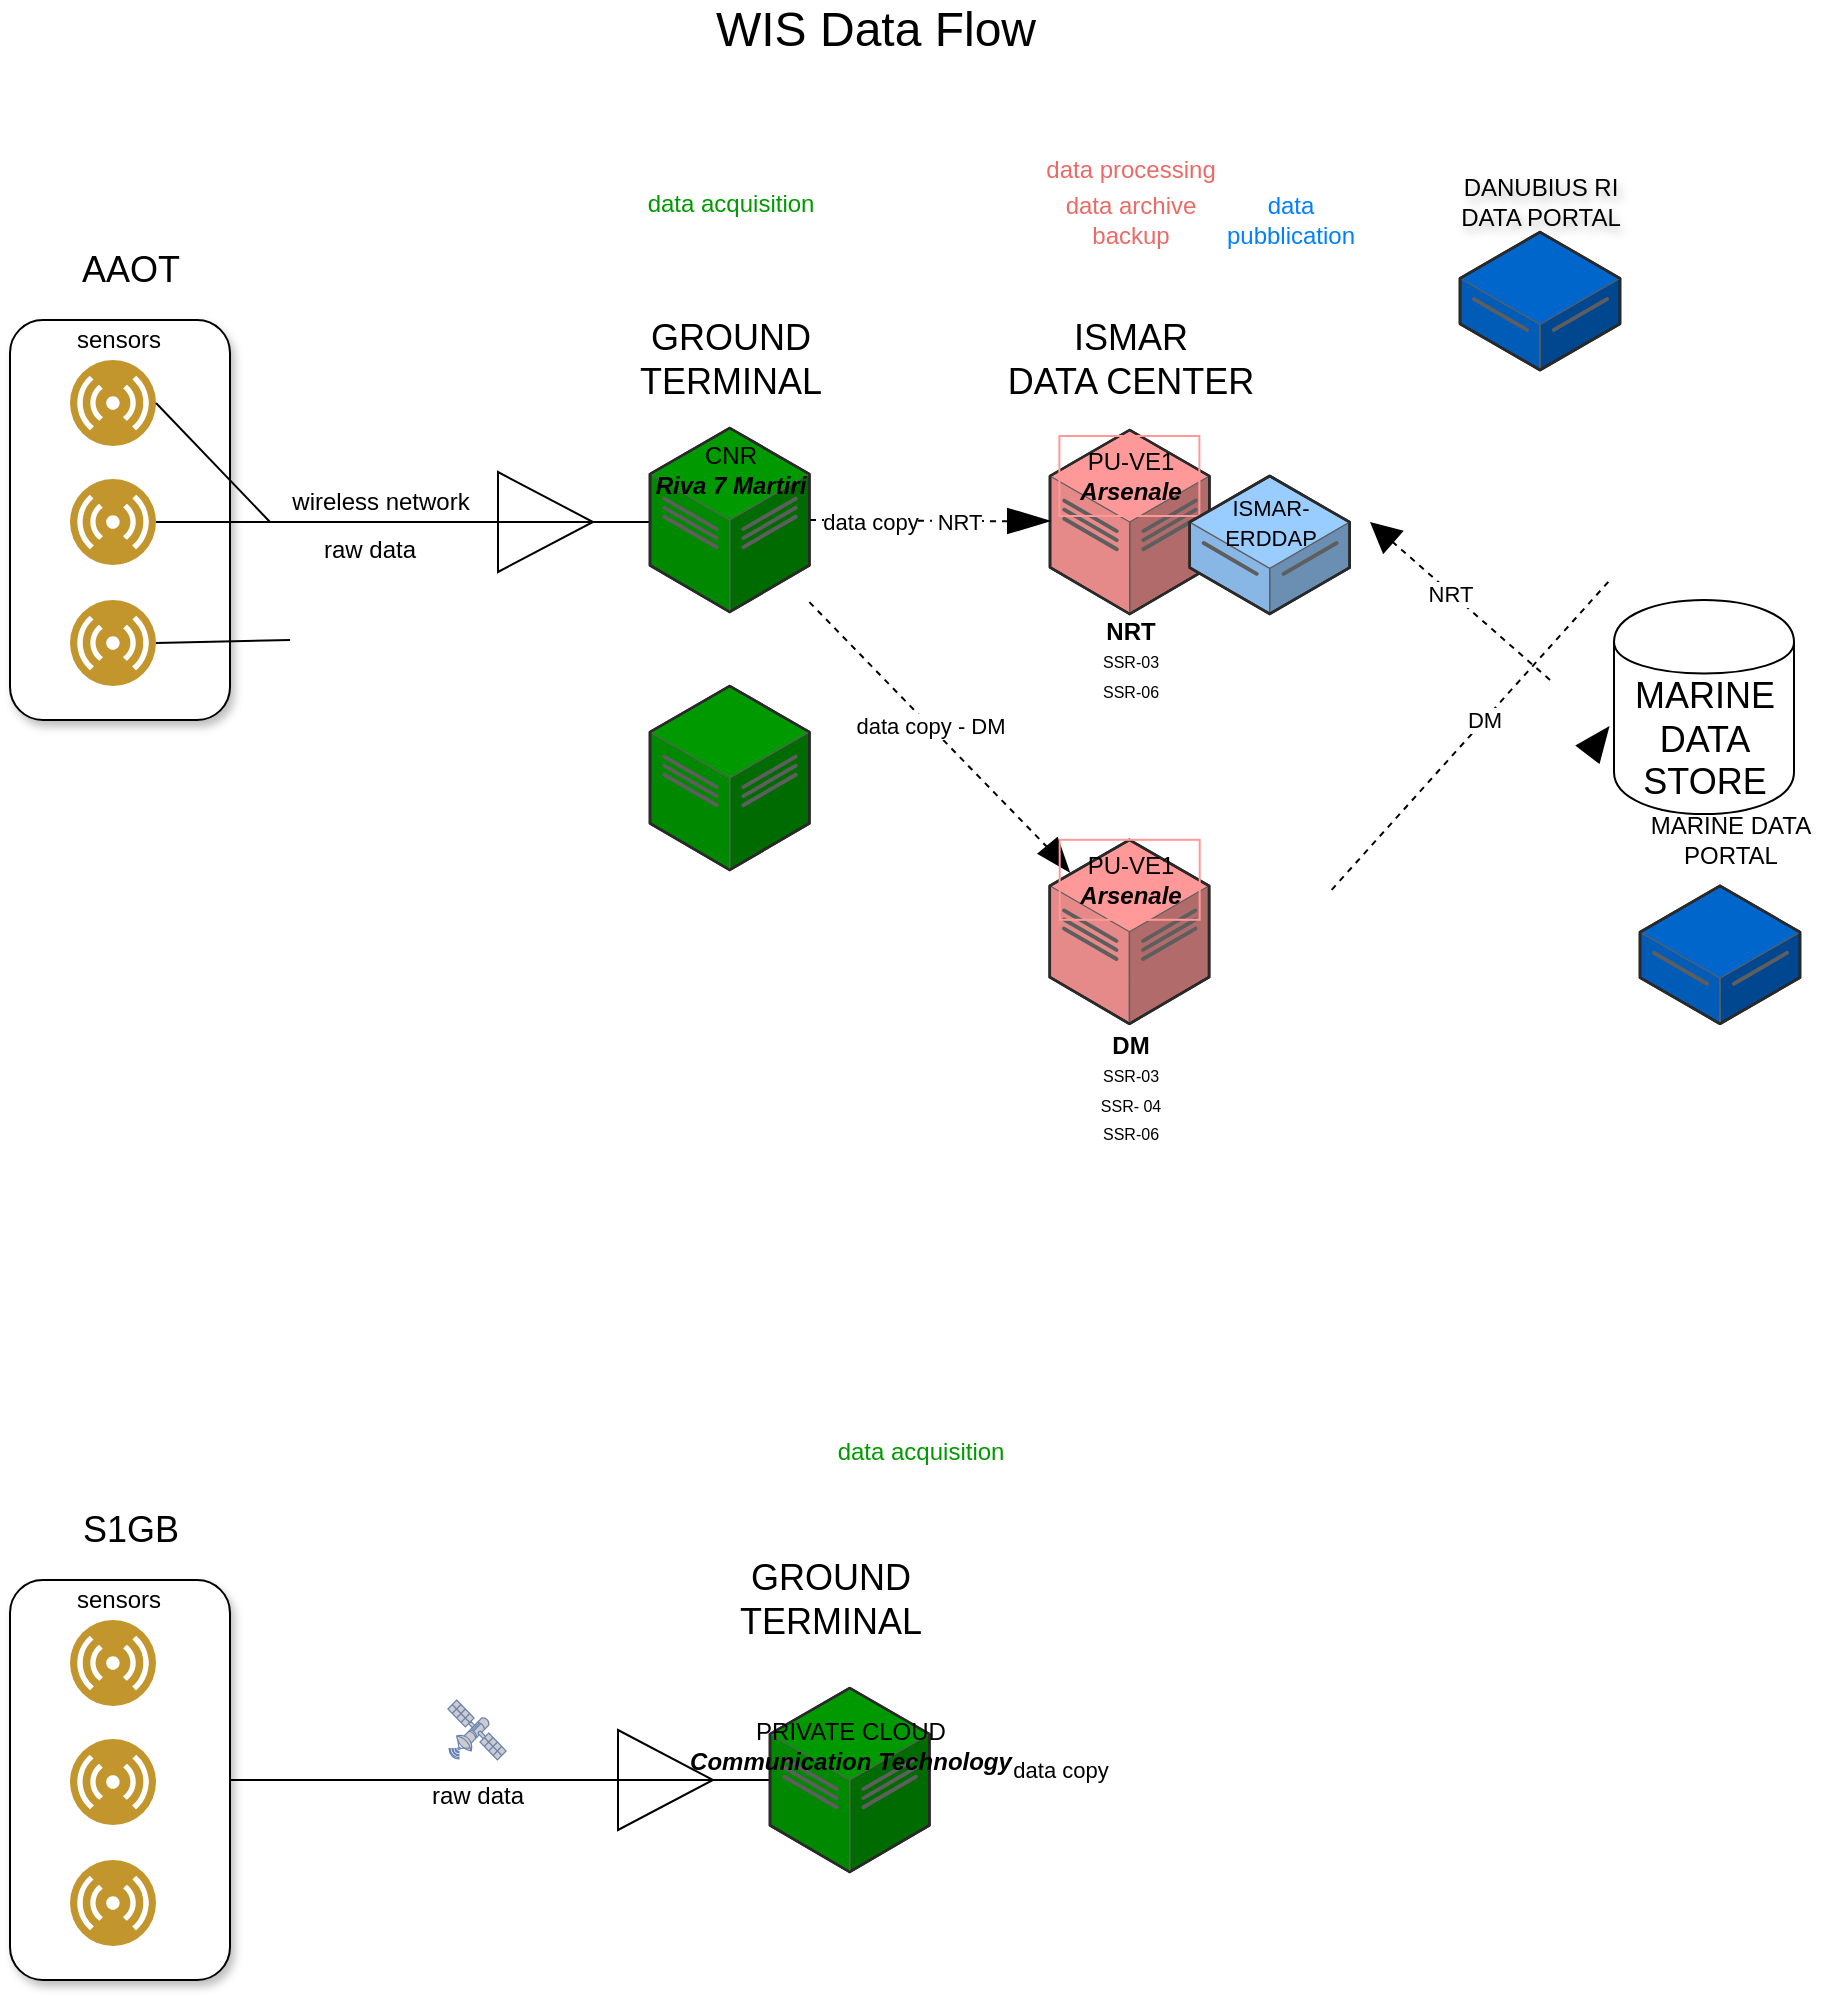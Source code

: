 <mxfile version="24.2.5" type="github" pages="2">
  <diagram name="Page-1" id="Qp61fSCBs-3hiERJ9KBp">
    <mxGraphModel dx="2186" dy="659" grid="1" gridSize="10" guides="1" tooltips="1" connect="1" arrows="1" fold="1" page="1" pageScale="1" pageWidth="850" pageHeight="1100" math="0" shadow="0">
      <root>
        <mxCell id="0" />
        <mxCell id="1" parent="0" />
        <mxCell id="4pqSHZiRRKbDVlVAF1v4-14" value="" style="rounded=1;whiteSpace=wrap;html=1;fillColor=default;shadow=1;" parent="1" vertex="1">
          <mxGeometry x="-160" y="170" width="110" height="200" as="geometry" />
        </mxCell>
        <mxCell id="4pqSHZiRRKbDVlVAF1v4-1" value="&lt;font style=&quot;font-size: 24px;&quot;&gt;WIS Data Flow&lt;/font&gt;" style="text;strokeColor=none;align=center;fillColor=none;html=1;verticalAlign=middle;whiteSpace=wrap;rounded=0;" parent="1" vertex="1">
          <mxGeometry x="177.84" y="10" width="190" height="30" as="geometry" />
        </mxCell>
        <mxCell id="4pqSHZiRRKbDVlVAF1v4-2" value="" style="image;aspect=fixed;perimeter=ellipsePerimeter;html=1;align=center;shadow=0;dashed=0;fontColor=#4277BB;labelBackgroundColor=default;fontSize=12;spacingTop=3;image=img/lib/ibm/users/sensor.svg;fillColor=#426EFF;strokeColor=#3333FF;" parent="1" vertex="1">
          <mxGeometry x="-130" y="190" width="43" height="43" as="geometry" />
        </mxCell>
        <mxCell id="4pqSHZiRRKbDVlVAF1v4-5" value="" style="pointerEvents=1;verticalLabelPosition=bottom;shadow=0;dashed=0;align=center;html=1;verticalAlign=top;shape=mxgraph.electrical.miscellaneous.cable_termination" parent="1" vertex="1">
          <mxGeometry x="-30" y="246" width="190" height="50" as="geometry" />
        </mxCell>
        <mxCell id="4pqSHZiRRKbDVlVAF1v4-6" value="sensors" style="text;html=1;align=center;verticalAlign=middle;resizable=0;points=[];autosize=1;strokeColor=none;fillColor=none;" parent="1" vertex="1">
          <mxGeometry x="-141.5" y="165" width="70" height="30" as="geometry" />
        </mxCell>
        <mxCell id="4pqSHZiRRKbDVlVAF1v4-7" value="wireless network" style="text;html=1;align=center;verticalAlign=middle;resizable=0;points=[];autosize=1;strokeColor=none;fillColor=none;" parent="1" vertex="1">
          <mxGeometry x="-30" y="246" width="110" height="30" as="geometry" />
        </mxCell>
        <mxCell id="4pqSHZiRRKbDVlVAF1v4-8" value="" style="verticalLabelPosition=bottom;html=1;verticalAlign=top;strokeWidth=1;align=center;outlineConnect=0;dashed=0;outlineConnect=0;shape=mxgraph.aws3d.dataCenter;strokeColor=#5E5E5E;aspect=fixed;fillColor=#009900;" parent="1" vertex="1">
          <mxGeometry x="160" y="224" width="79.69" height="92" as="geometry" />
        </mxCell>
        <mxCell id="4pqSHZiRRKbDVlVAF1v4-11" value="" style="image;aspect=fixed;perimeter=ellipsePerimeter;html=1;align=center;shadow=0;dashed=0;fontColor=#4277BB;labelBackgroundColor=default;fontSize=12;spacingTop=3;image=img/lib/ibm/users/sensor.svg;fillColor=#A680B8;" parent="1" vertex="1">
          <mxGeometry x="-130" y="249.5" width="43" height="43" as="geometry" />
        </mxCell>
        <mxCell id="4pqSHZiRRKbDVlVAF1v4-12" value="" style="image;aspect=fixed;perimeter=ellipsePerimeter;html=1;align=center;shadow=0;dashed=0;fontColor=#4277BB;labelBackgroundColor=default;fontSize=12;spacingTop=3;image=img/lib/ibm/users/sensor.svg;fillColor=#A680B8;" parent="1" vertex="1">
          <mxGeometry x="-130" y="310" width="43" height="43" as="geometry" />
        </mxCell>
        <mxCell id="4pqSHZiRRKbDVlVAF1v4-15" value="&lt;div&gt;&lt;font style=&quot;font-size: 18px;&quot;&gt;&lt;span style=&quot;background-color: initial;&quot;&gt;AAOT&lt;/span&gt;&lt;/font&gt;&lt;/div&gt;" style="text;html=1;align=center;verticalAlign=middle;resizable=0;points=[];autosize=1;strokeColor=none;fillColor=none;fontStyle=0" parent="1" vertex="1">
          <mxGeometry x="-135" y="125" width="70" height="40" as="geometry" />
        </mxCell>
        <mxCell id="4pqSHZiRRKbDVlVAF1v4-16" value="&lt;font style=&quot;font-size: 18px;&quot;&gt;&lt;font style=&quot;&quot;&gt;GROUND&lt;/font&gt;&lt;/font&gt;&lt;div&gt;&lt;font style=&quot;font-size: 18px;&quot;&gt;&lt;span style=&quot;background-color: initial;&quot;&gt;TERMINAL&lt;/span&gt;&lt;/font&gt;&lt;/div&gt;" style="text;html=1;align=center;verticalAlign=middle;resizable=0;points=[];autosize=1;strokeColor=none;fillColor=none;" parent="1" vertex="1">
          <mxGeometry x="144.84" y="160" width="110" height="60" as="geometry" />
        </mxCell>
        <mxCell id="4pqSHZiRRKbDVlVAF1v4-17" value="" style="endArrow=none;html=1;rounded=0;exitX=1;exitY=0.5;exitDx=0;exitDy=0;entryX=0;entryY=0.5;entryDx=0;entryDy=0;entryPerimeter=0;" parent="1" source="4pqSHZiRRKbDVlVAF1v4-11" target="4pqSHZiRRKbDVlVAF1v4-5" edge="1">
          <mxGeometry width="50" height="50" relative="1" as="geometry">
            <mxPoint x="190" y="380" as="sourcePoint" />
            <mxPoint x="240" y="330" as="targetPoint" />
          </mxGeometry>
        </mxCell>
        <mxCell id="4pqSHZiRRKbDVlVAF1v4-18" value="" style="endArrow=none;html=1;rounded=0;exitX=1;exitY=0.5;exitDx=0;exitDy=0;entryX=0;entryY=0.5;entryDx=0;entryDy=0;entryPerimeter=0;" parent="1" source="4pqSHZiRRKbDVlVAF1v4-2" target="4pqSHZiRRKbDVlVAF1v4-5" edge="1">
          <mxGeometry width="50" height="50" relative="1" as="geometry">
            <mxPoint x="190" y="380" as="sourcePoint" />
            <mxPoint x="240" y="330" as="targetPoint" />
          </mxGeometry>
        </mxCell>
        <mxCell id="4pqSHZiRRKbDVlVAF1v4-19" value="" style="endArrow=none;html=1;rounded=0;exitX=1;exitY=0.5;exitDx=0;exitDy=0;" parent="1" source="4pqSHZiRRKbDVlVAF1v4-12" edge="1">
          <mxGeometry width="50" height="50" relative="1" as="geometry">
            <mxPoint x="190" y="380" as="sourcePoint" />
            <mxPoint x="-20" y="330" as="targetPoint" />
          </mxGeometry>
        </mxCell>
        <mxCell id="4pqSHZiRRKbDVlVAF1v4-20" value="" style="endArrow=none;dashed=1;html=1;rounded=0;" parent="1" target="4pqSHZiRRKbDVlVAF1v4-23" edge="1">
          <mxGeometry width="50" height="50" relative="1" as="geometry">
            <mxPoint x="240" y="270" as="sourcePoint" />
            <mxPoint x="330" y="270" as="targetPoint" />
          </mxGeometry>
        </mxCell>
        <mxCell id="4pqSHZiRRKbDVlVAF1v4-59" value="data copy" style="edgeLabel;html=1;align=center;verticalAlign=middle;resizable=0;points=[];" parent="4pqSHZiRRKbDVlVAF1v4-20" connectable="0" vertex="1">
          <mxGeometry x="0.003" relative="1" as="geometry">
            <mxPoint x="-30" as="offset" />
          </mxGeometry>
        </mxCell>
        <mxCell id="aEOgfYXyTeWv-xhQnnrg-1" value="&amp;nbsp;NRT" style="edgeLabel;html=1;align=center;verticalAlign=middle;resizable=0;points=[];" parent="4pqSHZiRRKbDVlVAF1v4-20" connectable="0" vertex="1">
          <mxGeometry x="0.503" y="1" relative="1" as="geometry">
            <mxPoint x="-17" y="1" as="offset" />
          </mxGeometry>
        </mxCell>
        <mxCell id="q1Bn3hBCqwoTgKpazUaa-5" value="data copy" style="edgeLabel;html=1;align=center;verticalAlign=middle;resizable=0;points=[];" connectable="0" vertex="1" parent="4pqSHZiRRKbDVlVAF1v4-20">
          <mxGeometry x="0.003" relative="1" as="geometry">
            <mxPoint x="65" y="624" as="offset" />
          </mxGeometry>
        </mxCell>
        <mxCell id="4pqSHZiRRKbDVlVAF1v4-21" value="CNR&lt;div&gt;&lt;b&gt;&lt;i&gt;Riva 7 Martiri&lt;br&gt;&lt;/i&gt;&lt;/b&gt;&lt;/div&gt;" style="text;html=1;align=center;verticalAlign=middle;resizable=0;points=[];autosize=1;strokeColor=none;fillColor=none;" parent="1" vertex="1">
          <mxGeometry x="149.84" y="225" width="100" height="40" as="geometry" />
        </mxCell>
        <mxCell id="4pqSHZiRRKbDVlVAF1v4-23" value="" style="verticalLabelPosition=bottom;html=1;verticalAlign=top;strokeWidth=1;align=center;outlineConnect=0;dashed=0;outlineConnect=0;shape=mxgraph.aws3d.dataCenter;strokeColor=#5E5E5E;aspect=fixed;fillColor=#FF9999;" parent="1" vertex="1">
          <mxGeometry x="360" y="225" width="79.69" height="92" as="geometry" />
        </mxCell>
        <mxCell id="4pqSHZiRRKbDVlVAF1v4-25" value="&lt;font style=&quot;font-size: 18px;&quot;&gt;&lt;font style=&quot;&quot;&gt;ISMAR&lt;/font&gt;&lt;/font&gt;&lt;div&gt;&lt;font style=&quot;font-size: 18px;&quot;&gt;&lt;span style=&quot;background-color: initial;&quot;&gt;DATA CENTER&lt;/span&gt;&lt;/font&gt;&lt;/div&gt;" style="text;html=1;align=center;verticalAlign=middle;resizable=0;points=[];autosize=1;strokeColor=none;fillColor=none;" parent="1" vertex="1">
          <mxGeometry x="324.84" y="160" width="150" height="60" as="geometry" />
        </mxCell>
        <mxCell id="4pqSHZiRRKbDVlVAF1v4-26" value="PU-VE1&lt;br&gt;&lt;i&gt;&lt;b&gt;Arsenale&lt;/b&gt;&lt;/i&gt;" style="text;html=1;align=center;verticalAlign=middle;resizable=0;points=[];autosize=1;strokeColor=#FF9999;fillColor=none;" parent="1" vertex="1">
          <mxGeometry x="364.69" y="228" width="70" height="40" as="geometry" />
        </mxCell>
        <mxCell id="4pqSHZiRRKbDVlVAF1v4-28" value="&lt;font color=&quot;#009900&quot;&gt;data acquisition&lt;/font&gt;" style="text;html=1;align=center;verticalAlign=middle;resizable=0;points=[];autosize=1;strokeColor=none;fillColor=none;" parent="1" vertex="1">
          <mxGeometry x="144.84" y="97" width="110" height="30" as="geometry" />
        </mxCell>
        <mxCell id="4pqSHZiRRKbDVlVAF1v4-29" value="&lt;font color=&quot;#ea6b66&quot;&gt;data archive&lt;/font&gt;&lt;div&gt;&lt;span style=&quot;background-color: initial;&quot;&gt;&lt;font color=&quot;#ea6b66&quot;&gt;backup&lt;/font&gt;&lt;/span&gt;&lt;/div&gt;" style="text;html=1;align=center;verticalAlign=middle;resizable=0;points=[];autosize=1;strokeColor=none;fillColor=none;" parent="1" vertex="1">
          <mxGeometry x="354.84" y="100" width="90" height="40" as="geometry" />
        </mxCell>
        <mxCell id="4pqSHZiRRKbDVlVAF1v4-31" value="" style="verticalLabelPosition=bottom;html=1;verticalAlign=top;strokeWidth=1;align=center;outlineConnect=0;dashed=0;outlineConnect=0;shape=mxgraph.aws3d.dataServer;strokeColor=#5E5E5E;aspect=fixed;fillColor=#99CCFF;" parent="1" vertex="1">
          <mxGeometry x="429.84" y="248" width="80" height="68.95" as="geometry" />
        </mxCell>
        <mxCell id="4pqSHZiRRKbDVlVAF1v4-33" value="&lt;font style=&quot;font-size: 11px;&quot;&gt;ISMAR-&lt;/font&gt;&lt;div&gt;&lt;font style=&quot;font-size: 11px;&quot;&gt;ERDDAP&lt;/font&gt;&lt;/div&gt;" style="text;html=1;align=center;verticalAlign=middle;resizable=0;points=[];autosize=1;strokeColor=none;fillColor=none;" parent="1" vertex="1">
          <mxGeometry x="434.84" y="251" width="70" height="40" as="geometry" />
        </mxCell>
        <mxCell id="4pqSHZiRRKbDVlVAF1v4-34" value="" style="endArrow=block;dashed=1;html=1;rounded=0;endFill=1;endSize=13;" parent="1" edge="1">
          <mxGeometry width="50" height="50" relative="1" as="geometry">
            <mxPoint x="610" y="350" as="sourcePoint" />
            <mxPoint x="520" y="271" as="targetPoint" />
            <Array as="points" />
          </mxGeometry>
        </mxCell>
        <mxCell id="4pqSHZiRRKbDVlVAF1v4-48" value="&lt;font style=&quot;font-size: 11px;&quot;&gt;NRT&lt;/font&gt;" style="edgeLabel;html=1;align=center;verticalAlign=middle;resizable=0;points=[];" parent="4pqSHZiRRKbDVlVAF1v4-34" connectable="0" vertex="1">
          <mxGeometry x="0.144" y="-2" relative="1" as="geometry">
            <mxPoint y="3" as="offset" />
          </mxGeometry>
        </mxCell>
        <mxCell id="4pqSHZiRRKbDVlVAF1v4-37" value="" style="verticalLabelPosition=bottom;html=1;verticalAlign=top;strokeWidth=1;align=center;outlineConnect=0;dashed=0;outlineConnect=0;shape=mxgraph.aws3d.dataCenter;strokeColor=#5E5E5E;aspect=fixed;fillColor=#FF9999;" parent="1" vertex="1">
          <mxGeometry x="359.87" y="429.9" width="79.69" height="92" as="geometry" />
        </mxCell>
        <mxCell id="4pqSHZiRRKbDVlVAF1v4-38" value="" style="endArrow=none;dashed=1;html=1;rounded=0;" parent="1" source="4pqSHZiRRKbDVlVAF1v4-8" target="4pqSHZiRRKbDVlVAF1v4-37" edge="1">
          <mxGeometry width="50" height="50" relative="1" as="geometry">
            <mxPoint x="240" y="270" as="sourcePoint" />
            <mxPoint x="370" y="280" as="targetPoint" />
          </mxGeometry>
        </mxCell>
        <mxCell id="4pqSHZiRRKbDVlVAF1v4-60" value="data copy - DM" style="edgeLabel;html=1;align=center;verticalAlign=middle;resizable=0;points=[];" parent="4pqSHZiRRKbDVlVAF1v4-38" connectable="0" vertex="1">
          <mxGeometry x="-0.006" relative="1" as="geometry">
            <mxPoint as="offset" />
          </mxGeometry>
        </mxCell>
        <mxCell id="4pqSHZiRRKbDVlVAF1v4-47" value="MARINE DATA &lt;br&gt;PORTAL" style="text;html=1;align=center;verticalAlign=middle;resizable=0;points=[];autosize=1;strokeColor=none;fillColor=none;" parent="1" vertex="1">
          <mxGeometry x="650" y="410" width="100" height="40" as="geometry" />
        </mxCell>
        <mxCell id="4pqSHZiRRKbDVlVAF1v4-52" value="" style="endArrow=none;dashed=1;html=1;rounded=0;" parent="1" edge="1">
          <mxGeometry width="50" height="50" relative="1" as="geometry">
            <mxPoint x="500.842" y="454.9" as="sourcePoint" />
            <mxPoint x="640" y="300" as="targetPoint" />
          </mxGeometry>
        </mxCell>
        <mxCell id="4pqSHZiRRKbDVlVAF1v4-57" value="&lt;font color=&quot;#007fff&quot;&gt;data&lt;/font&gt;&lt;div&gt;&lt;font color=&quot;#007fff&quot;&gt;pubblication&lt;/font&gt;&lt;/div&gt;" style="text;html=1;align=center;verticalAlign=middle;resizable=0;points=[];autosize=1;strokeColor=none;fillColor=none;" parent="1" vertex="1">
          <mxGeometry x="434.84" y="100" width="90" height="40" as="geometry" />
        </mxCell>
        <mxCell id="FE38RmYj-ppEu9NJJDxC-3" value="&lt;div&gt;&lt;font style=&quot;font-size: 12px;&quot;&gt;&lt;b style=&quot;&quot;&gt;NRT&lt;/b&gt;&lt;/font&gt;&lt;/div&gt;&lt;div&gt;&lt;font style=&quot;font-size: 8px;&quot;&gt;SSR-03&lt;/font&gt;&lt;/div&gt;&lt;div&gt;&lt;font style=&quot;font-size: 8px;&quot;&gt;SSR-06&lt;/font&gt;&lt;/div&gt;" style="text;html=1;align=center;verticalAlign=middle;resizable=0;points=[];autosize=1;strokeColor=none;fillColor=none;" parent="1" vertex="1">
          <mxGeometry x="374.69" y="310" width="50" height="60" as="geometry" />
        </mxCell>
        <mxCell id="aEOgfYXyTeWv-xhQnnrg-2" value="&lt;div&gt;&lt;font style=&quot;font-size: 12px;&quot;&gt;&lt;b style=&quot;&quot;&gt;DM&lt;/b&gt;&lt;/font&gt;&lt;/div&gt;&lt;div&gt;&lt;font style=&quot;font-size: 8px;&quot;&gt;SSR-03&lt;/font&gt;&lt;/div&gt;&lt;div&gt;&lt;font style=&quot;font-size: 8px;&quot;&gt;SSR- 04&lt;/font&gt;&lt;/div&gt;&lt;div&gt;&lt;font style=&quot;font-size: 8px;&quot;&gt;SSR-06&lt;/font&gt;&lt;/div&gt;" style="text;html=1;align=center;verticalAlign=middle;resizable=0;points=[];autosize=1;strokeColor=none;fillColor=none;" parent="1" vertex="1">
          <mxGeometry x="374.69" y="518.85" width="50" height="70" as="geometry" />
        </mxCell>
        <mxCell id="aEOgfYXyTeWv-xhQnnrg-3" value="&lt;font color=&quot;#ea6b66&quot;&gt;data processing&lt;/font&gt;" style="text;html=1;align=center;verticalAlign=middle;resizable=0;points=[];autosize=1;strokeColor=none;fillColor=none;" parent="1" vertex="1">
          <mxGeometry x="344.84" y="80" width="110" height="30" as="geometry" />
        </mxCell>
        <mxCell id="-9Asaq1sK7SZ5LfzFf3--5" value="raw data" style="text;html=1;align=center;verticalAlign=middle;whiteSpace=wrap;rounded=0;" parent="1" vertex="1">
          <mxGeometry x="-10" y="270" width="60" height="30" as="geometry" />
        </mxCell>
        <mxCell id="-9Asaq1sK7SZ5LfzFf3--10" value="" style="shape=mxgraph.arrows2.wedgeArrow;html=1;bendable=0;startWidth=6;fillColor=strokeColor;defaultFillColor=invert;defaultGradientColor=invert;rounded=0;" parent="1" edge="1">
          <mxGeometry width="100" height="100" relative="1" as="geometry">
            <mxPoint x="339" y="270.5" as="sourcePoint" />
            <mxPoint x="359" y="270.5" as="targetPoint" />
          </mxGeometry>
        </mxCell>
        <mxCell id="-9Asaq1sK7SZ5LfzFf3--21" value="" style="shape=mxgraph.arrows2.wedgeArrow;html=1;bendable=0;startWidth=6;fillColor=strokeColor;defaultFillColor=invert;defaultGradientColor=invert;rounded=0;entryX=0.009;entryY=0.183;entryDx=0;entryDy=0;entryPerimeter=0;" parent="1" edge="1">
          <mxGeometry width="100" height="100" relative="1" as="geometry">
            <mxPoint x="359" y="433" as="sourcePoint" />
            <mxPoint x="369.25" y="445.39" as="targetPoint" />
          </mxGeometry>
        </mxCell>
        <mxCell id="tfQ-XOT1vpOQTFy4AWKx-3" value="DM" style="edgeLabel;html=1;align=center;verticalAlign=middle;resizable=0;points=[];" parent="1" connectable="0" vertex="1">
          <mxGeometry x="574.005" y="369.999" as="geometry">
            <mxPoint x="3" as="offset" />
          </mxGeometry>
        </mxCell>
        <mxCell id="J5trRv1Poln4lmU1tB6e-1" value="" style="verticalLabelPosition=bottom;html=1;verticalAlign=top;strokeWidth=1;align=center;outlineConnect=0;dashed=0;outlineConnect=0;shape=mxgraph.aws3d.dataServer;strokeColor=#5E5E5E;aspect=fixed;fillColor=#0066CC;" vertex="1" parent="1">
          <mxGeometry x="655" y="452.95" width="80" height="68.95" as="geometry" />
        </mxCell>
        <mxCell id="q1Bn3hBCqwoTgKpazUaa-1" value="" style="edgeStyle=orthogonalEdgeStyle;rounded=0;orthogonalLoop=1;jettySize=auto;html=1;entryX=0;entryY=0.5;entryDx=0;entryDy=0;entryPerimeter=0;endArrow=none;endFill=0;" edge="1" parent="1" source="a_T5Woryt3mhJ2GAgc-b-1" target="a_T5Woryt3mhJ2GAgc-b-8">
          <mxGeometry relative="1" as="geometry" />
        </mxCell>
        <mxCell id="a_T5Woryt3mhJ2GAgc-b-1" value="" style="rounded=1;whiteSpace=wrap;html=1;fillColor=default;shadow=1;" vertex="1" parent="1">
          <mxGeometry x="-160" y="800" width="110" height="200" as="geometry" />
        </mxCell>
        <mxCell id="a_T5Woryt3mhJ2GAgc-b-2" value="" style="image;aspect=fixed;perimeter=ellipsePerimeter;html=1;align=center;shadow=0;dashed=0;fontColor=#4277BB;labelBackgroundColor=default;fontSize=12;spacingTop=3;image=img/lib/ibm/users/sensor.svg;fillColor=#426EFF;strokeColor=#3333FF;" vertex="1" parent="1">
          <mxGeometry x="-130" y="820" width="43" height="43" as="geometry" />
        </mxCell>
        <mxCell id="a_T5Woryt3mhJ2GAgc-b-3" value="sensors" style="text;html=1;align=center;verticalAlign=middle;resizable=0;points=[];autosize=1;strokeColor=none;fillColor=none;" vertex="1" parent="1">
          <mxGeometry x="-141.5" y="795" width="70" height="30" as="geometry" />
        </mxCell>
        <mxCell id="a_T5Woryt3mhJ2GAgc-b-4" value="" style="image;aspect=fixed;perimeter=ellipsePerimeter;html=1;align=center;shadow=0;dashed=0;fontColor=#4277BB;labelBackgroundColor=default;fontSize=12;spacingTop=3;image=img/lib/ibm/users/sensor.svg;fillColor=#A680B8;" vertex="1" parent="1">
          <mxGeometry x="-130" y="879.5" width="43" height="43" as="geometry" />
        </mxCell>
        <mxCell id="a_T5Woryt3mhJ2GAgc-b-5" value="" style="image;aspect=fixed;perimeter=ellipsePerimeter;html=1;align=center;shadow=0;dashed=0;fontColor=#4277BB;labelBackgroundColor=default;fontSize=12;spacingTop=3;image=img/lib/ibm/users/sensor.svg;fillColor=#A680B8;" vertex="1" parent="1">
          <mxGeometry x="-130" y="940" width="43" height="43" as="geometry" />
        </mxCell>
        <mxCell id="a_T5Woryt3mhJ2GAgc-b-6" value="&lt;font style=&quot;font-size: 18px;&quot;&gt;&lt;span style=&quot;font-size: 18px;&quot;&gt;S1GB&lt;/span&gt;&lt;/font&gt;" style="text;html=1;align=center;verticalAlign=middle;resizable=0;points=[];autosize=1;strokeColor=none;fillColor=none;fontFamily=Helvetica;fontSize=18;fontColor=default;fontStyle=0" vertex="1" parent="1">
          <mxGeometry x="-135" y="755" width="70" height="40" as="geometry" />
        </mxCell>
        <mxCell id="a_T5Woryt3mhJ2GAgc-b-7" value="raw data" style="text;html=1;align=center;verticalAlign=middle;whiteSpace=wrap;rounded=0;" vertex="1" parent="1">
          <mxGeometry x="43.5" y="892.5" width="60" height="30" as="geometry" />
        </mxCell>
        <mxCell id="a_T5Woryt3mhJ2GAgc-b-8" value="" style="pointerEvents=1;verticalLabelPosition=bottom;shadow=0;dashed=0;align=center;html=1;verticalAlign=top;shape=mxgraph.electrical.miscellaneous.cable_termination" vertex="1" parent="1">
          <mxGeometry x="30" y="875" width="190" height="50" as="geometry" />
        </mxCell>
        <mxCell id="OyBNqoyi8HunE4hIohRq-1" value="" style="fontColor=#0066CC;verticalAlign=top;verticalLabelPosition=bottom;labelPosition=center;align=center;html=1;outlineConnect=0;fillColor=#CCCCCC;strokeColor=#6881B3;gradientColor=none;gradientDirection=north;strokeWidth=2;shape=mxgraph.networks.satellite;" vertex="1" parent="1">
          <mxGeometry x="58.93" y="860" width="29.15" height="30" as="geometry" />
        </mxCell>
        <mxCell id="q1Bn3hBCqwoTgKpazUaa-3" value="" style="verticalLabelPosition=bottom;html=1;verticalAlign=top;strokeWidth=1;align=center;outlineConnect=0;dashed=0;outlineConnect=0;shape=mxgraph.aws3d.dataCenter;strokeColor=#5E5E5E;aspect=fixed;fillColor=#009900;" vertex="1" parent="1">
          <mxGeometry x="220" y="854" width="79.69" height="92" as="geometry" />
        </mxCell>
        <mxCell id="q1Bn3hBCqwoTgKpazUaa-4" value="&lt;font style=&quot;font-size: 18px;&quot;&gt;&lt;font style=&quot;&quot;&gt;GROUND&lt;/font&gt;&lt;/font&gt;&lt;div&gt;&lt;font style=&quot;font-size: 18px;&quot;&gt;&lt;span style=&quot;background-color: initial;&quot;&gt;TERMINAL&lt;/span&gt;&lt;/font&gt;&lt;/div&gt;" style="text;html=1;align=center;verticalAlign=middle;resizable=0;points=[];autosize=1;strokeColor=none;fillColor=none;" vertex="1" parent="1">
          <mxGeometry x="194.84" y="780" width="110" height="60" as="geometry" />
        </mxCell>
        <mxCell id="q1Bn3hBCqwoTgKpazUaa-6" value="&lt;div&gt;PRIVATE CLOUD&lt;/div&gt;&lt;div&gt;&lt;b&gt;&lt;i&gt;Communication Technology&lt;/i&gt;&lt;/b&gt;&lt;br&gt;&lt;/div&gt;" style="text;html=1;align=center;verticalAlign=middle;resizable=0;points=[];autosize=1;strokeColor=none;fillColor=none;" vertex="1" parent="1">
          <mxGeometry x="169.84" y="863" width="180" height="40" as="geometry" />
        </mxCell>
        <mxCell id="q1Bn3hBCqwoTgKpazUaa-7" value="&lt;font color=&quot;#009900&quot;&gt;data acquisition&lt;/font&gt;" style="text;html=1;align=center;verticalAlign=middle;resizable=0;points=[];autosize=1;strokeColor=none;fillColor=none;" vertex="1" parent="1">
          <mxGeometry x="239.69" y="721" width="110" height="30" as="geometry" />
        </mxCell>
        <mxCell id="q1Bn3hBCqwoTgKpazUaa-8" value="PU-VE1&lt;br&gt;&lt;i&gt;&lt;b&gt;Arsenale&lt;/b&gt;&lt;/i&gt;" style="text;html=1;align=center;verticalAlign=middle;resizable=0;points=[];autosize=1;strokeColor=#FF9999;fillColor=none;" vertex="1" parent="1">
          <mxGeometry x="364.84" y="429.9" width="70" height="40" as="geometry" />
        </mxCell>
        <mxCell id="q1Bn3hBCqwoTgKpazUaa-10" value="" style="verticalLabelPosition=bottom;html=1;verticalAlign=top;strokeWidth=1;align=center;outlineConnect=0;dashed=0;outlineConnect=0;shape=mxgraph.aws3d.dataServer;strokeColor=#5E5E5E;aspect=fixed;fillColor=#0066CC;" vertex="1" parent="1">
          <mxGeometry x="565" y="126.05" width="80" height="68.95" as="geometry" />
        </mxCell>
        <mxCell id="q1Bn3hBCqwoTgKpazUaa-9" value="DANUBIUS RI&lt;br&gt;DATA PORTAL" style="text;html=1;align=center;verticalAlign=middle;resizable=0;points=[];autosize=1;strokeColor=none;fillColor=none;shadow=0;textShadow=1;labelBackgroundColor=none;labelBorderColor=none;" vertex="1" parent="1">
          <mxGeometry x="555" y="91.2" width="100" height="40" as="geometry" />
        </mxCell>
        <mxCell id="q1Bn3hBCqwoTgKpazUaa-12" value="" style="verticalLabelPosition=bottom;html=1;verticalAlign=top;strokeWidth=1;align=center;outlineConnect=0;dashed=0;outlineConnect=0;shape=mxgraph.aws3d.dataCenter;strokeColor=#5E5E5E;aspect=fixed;fillColor=#009900;" vertex="1" parent="1">
          <mxGeometry x="160" y="353" width="79.69" height="92" as="geometry" />
        </mxCell>
        <mxCell id="4pqSHZiRRKbDVlVAF1v4-44" value="" style="shape=cylinder;whiteSpace=wrap;html=1;boundedLbl=1;backgroundOutline=1;" parent="1" vertex="1">
          <mxGeometry x="642" y="310" width="90" height="107.05" as="geometry" />
        </mxCell>
        <mxCell id="4pqSHZiRRKbDVlVAF1v4-45" value="&lt;div&gt;&lt;font style=&quot;font-size: 18px;&quot;&gt;MARINE&lt;/font&gt;&lt;/div&gt;&lt;div&gt;&lt;font style=&quot;font-size: 18px;&quot;&gt;DATA&lt;/font&gt;&lt;/div&gt;&lt;div&gt;&lt;font style=&quot;font-size: 18px;&quot;&gt;STORE&lt;/font&gt;&lt;/div&gt;" style="text;html=1;align=center;verticalAlign=middle;resizable=0;points=[];autosize=1;strokeColor=none;fillColor=none;" parent="1" vertex="1">
          <mxGeometry x="642" y="340.05" width="90" height="80" as="geometry" />
        </mxCell>
        <mxCell id="tfQ-XOT1vpOQTFy4AWKx-4" value="" style="shape=mxgraph.arrows2.wedgeArrow;html=1;bendable=0;startWidth=6.897;fillColor=strokeColor;defaultFillColor=invert;defaultGradientColor=invert;rounded=0;" parent="1" edge="1">
          <mxGeometry width="100" height="100" relative="1" as="geometry">
            <mxPoint x="629" y="387" as="sourcePoint" />
            <mxPoint x="639" y="374" as="targetPoint" />
          </mxGeometry>
        </mxCell>
      </root>
    </mxGraphModel>
  </diagram>
  <diagram id="vvxWp0gCG2OmDACOYuZ-" name="Pagina-2">
    <mxGraphModel dx="1603" dy="791" grid="1" gridSize="10" guides="1" tooltips="1" connect="1" arrows="1" fold="1" page="1" pageScale="1" pageWidth="827" pageHeight="1169" math="0" shadow="0">
      <root>
        <mxCell id="0" />
        <mxCell id="1" parent="0" />
        <mxCell id="qUJujpzUpFT0ZEW0nbQm-2" value="&lt;b&gt;&lt;font style=&quot;font-size: 18px;&quot;&gt;Legend&lt;/font&gt;&lt;/b&gt;" style="text;html=1;align=center;verticalAlign=middle;whiteSpace=wrap;rounded=0;" parent="1" vertex="1">
          <mxGeometry x="32.5" y="10" width="60" height="30" as="geometry" />
        </mxCell>
        <mxCell id="blh9U4LSzaQfzrH51qhb-1" value="" style="image;aspect=fixed;perimeter=ellipsePerimeter;html=1;align=center;shadow=0;dashed=0;fontColor=#4277BB;labelBackgroundColor=default;fontSize=12;spacingTop=3;image=img/lib/ibm/users/sensor.svg;fillColor=#426EFF;strokeColor=#3333FF;" parent="1" vertex="1">
          <mxGeometry x="50.85" y="222" width="43" height="43" as="geometry" />
        </mxCell>
        <mxCell id="blh9U4LSzaQfzrH51qhb-2" value="Sensor" style="text;html=1;align=center;verticalAlign=middle;resizable=0;points=[];autosize=1;strokeColor=none;fillColor=none;" parent="1" vertex="1">
          <mxGeometry x="145" y="222" width="60" height="30" as="geometry" />
        </mxCell>
        <mxCell id="R7IfXeYZBCrH7mYcfu_O-1" value="" style="verticalLabelPosition=bottom;html=1;verticalAlign=top;strokeWidth=1;align=center;outlineConnect=0;dashed=0;outlineConnect=0;shape=mxgraph.aws3d.dataCenter;strokeColor=#5E5E5E;aspect=fixed;fillColor=#009900;" parent="1" vertex="1">
          <mxGeometry x="32.5" y="282" width="79.69" height="92" as="geometry" />
        </mxCell>
        <mxCell id="MzpVetzbMVdfSrjgV1Oj-1" value="" style="verticalLabelPosition=bottom;html=1;verticalAlign=top;strokeWidth=1;align=center;outlineConnect=0;dashed=0;outlineConnect=0;shape=mxgraph.aws3d.dataCenter;strokeColor=#5E5E5E;aspect=fixed;fillColor=#FF9999;" parent="1" vertex="1">
          <mxGeometry x="32.5" y="382" width="79.69" height="92" as="geometry" />
        </mxCell>
        <mxCell id="6HFweNIuQG9xlJXQWEaB-1" value="" style="verticalLabelPosition=bottom;html=1;verticalAlign=top;strokeWidth=1;align=center;outlineConnect=0;dashed=0;outlineConnect=0;shape=mxgraph.aws3d.dataServer;strokeColor=#5E5E5E;aspect=fixed;fillColor=#99CCFF;" parent="1" vertex="1">
          <mxGeometry x="32.5" y="482" width="80" height="68.95" as="geometry" />
        </mxCell>
        <mxCell id="6HFweNIuQG9xlJXQWEaB-2" value="" style="fontColor=#0066CC;verticalAlign=top;verticalLabelPosition=bottom;labelPosition=center;align=center;html=1;outlineConnect=0;fillColor=#CCCCCC;strokeColor=#6881B3;gradientColor=none;gradientDirection=north;strokeWidth=2;shape=mxgraph.networks.satellite;" parent="1" vertex="1">
          <mxGeometry x="52.35" y="670" width="29.15" height="30" as="geometry" />
        </mxCell>
        <mxCell id="bTpCMeQjLEl4jl8mEI4X-1" value="" style="shape=cylinder;whiteSpace=wrap;html=1;boundedLbl=1;backgroundOutline=1;" parent="1" vertex="1">
          <mxGeometry x="50.85" y="1000" width="49.15" height="60" as="geometry" />
        </mxCell>
        <mxCell id="jh-zK2yal1VLjSKurxgF-2" value="" style="rounded=1;whiteSpace=wrap;html=1;fillColor=default;shadow=1;" parent="1" vertex="1">
          <mxGeometry x="22.35" y="60" width="100" height="100" as="geometry" />
        </mxCell>
        <mxCell id="jh-zK2yal1VLjSKurxgF-4" value="Facility/data source (please insert the name)" style="text;html=1;align=center;verticalAlign=middle;resizable=0;points=[];autosize=1;strokeColor=none;fillColor=none;" parent="1" vertex="1">
          <mxGeometry x="140" y="95" width="260" height="30" as="geometry" />
        </mxCell>
        <mxCell id="jh-zK2yal1VLjSKurxgF-5" value="Ground segment&amp;nbsp; (if there is&amp;nbsp; specific name, please insert it)" style="text;html=1;align=center;verticalAlign=middle;resizable=0;points=[];autosize=1;strokeColor=none;fillColor=none;" parent="1" vertex="1">
          <mxGeometry x="145" y="300" width="340" height="30" as="geometry" />
        </mxCell>
        <mxCell id="jh-zK2yal1VLjSKurxgF-6" value="Data center/local archive (please insert thename)" style="text;html=1;align=center;verticalAlign=middle;resizable=0;points=[];autosize=1;strokeColor=none;fillColor=none;" parent="1" vertex="1">
          <mxGeometry x="155" y="420" width="280" height="30" as="geometry" />
        </mxCell>
        <mxCell id="jh-zK2yal1VLjSKurxgF-7" value="ERDDAP/THREADS (machine to machine). Please insert minimum info" style="text;html=1;align=center;verticalAlign=middle;resizable=0;points=[];autosize=1;strokeColor=none;fillColor=none;" parent="1" vertex="1">
          <mxGeometry x="160" y="501.47" width="400" height="30" as="geometry" />
        </mxCell>
        <mxCell id="jh-zK2yal1VLjSKurxgF-8" value="Transmission through satellite" style="text;html=1;align=center;verticalAlign=middle;resizable=0;points=[];autosize=1;strokeColor=none;fillColor=none;" parent="1" vertex="1">
          <mxGeometry x="165" y="690" width="180" height="30" as="geometry" />
        </mxCell>
        <mxCell id="jh-zK2yal1VLjSKurxgF-9" value="Marine Data Store" style="text;html=1;align=center;verticalAlign=middle;resizable=0;points=[];autosize=1;strokeColor=none;fillColor=none;" parent="1" vertex="1">
          <mxGeometry x="165" y="1015" width="120" height="30" as="geometry" />
        </mxCell>
        <mxCell id="IqCwcvdLtF8ToH1M-SmM-1" value="" style="verticalLabelPosition=bottom;html=1;verticalAlign=top;strokeWidth=1;align=center;outlineConnect=0;dashed=0;outlineConnect=0;shape=mxgraph.aws3d.dataServer;strokeColor=#5E5E5E;aspect=fixed;fillColor=#0066CC;" parent="1" vertex="1">
          <mxGeometry x="30.85" y="570" width="80" height="68.95" as="geometry" />
        </mxCell>
        <mxCell id="IqCwcvdLtF8ToH1M-SmM-2" value="Data portal/server (not machine to machine). Please insert minimum info" style="text;html=1;align=center;verticalAlign=middle;resizable=0;points=[];autosize=1;strokeColor=none;fillColor=none;" parent="1" vertex="1">
          <mxGeometry x="155" y="585" width="410" height="30" as="geometry" />
        </mxCell>
        <mxCell id="IqCwcvdLtF8ToH1M-SmM-3" value="" style="shape=mxgraph.signs.tech.cell_phone;html=1;pointerEvents=1;fillColor=#000000;strokeColor=none;verticalLabelPosition=bottom;verticalAlign=top;align=center;" parent="1" vertex="1">
          <mxGeometry x="57.93" y="750" width="12.07" height="28" as="geometry" />
        </mxCell>
        <mxCell id="IqCwcvdLtF8ToH1M-SmM-4" value="Transmission through telephone/GSM" style="text;html=1;align=center;verticalAlign=middle;resizable=0;points=[];autosize=1;strokeColor=none;fillColor=none;" parent="1" vertex="1">
          <mxGeometry x="159" y="780" width="230" height="30" as="geometry" />
        </mxCell>
        <mxCell id="7IolP2UbokMcHoUO21is-2" value="Transmission through cable&amp;nbsp;" style="text;html=1;align=center;verticalAlign=middle;resizable=0;points=[];autosize=1;strokeColor=none;fillColor=none;" parent="1" vertex="1">
          <mxGeometry x="165" y="840" width="170" height="30" as="geometry" />
        </mxCell>
        <mxCell id="RP-ixJN5NqliHIxumPwU-1" value="&lt;div style=&quot;text-align: left;&quot;&gt;&lt;span style=&quot;background-color: initial;&quot;&gt;NOTA.&amp;nbsp;&lt;/span&gt;&lt;/div&gt;&lt;div&gt;&lt;span style=&quot;background-color: initial;&quot;&gt;In caso siano necessari altri simboli per rappresentare il flusso dati, scegliere quelli più opportuni dal menù a sinistra&amp;nbsp; e inserirli nella legenda del data flow specifico&lt;/span&gt;&lt;br&gt;&lt;/div&gt;" style="text;html=1;align=center;verticalAlign=middle;resizable=0;points=[];autosize=1;strokeColor=none;fillColor=none;" parent="1" vertex="1">
          <mxGeometry x="50.85" y="1095" width="890" height="40" as="geometry" />
        </mxCell>
        <mxCell id="IiBNeeS6wPKNriuaZG7T-26" value="" style="shape=image;html=1;verticalAlign=top;verticalLabelPosition=bottom;labelBackgroundColor=#ffffff;imageAspect=0;aspect=fixed;image=https://cdn0.iconfinder.com/data/icons/phosphor-thin-vol-3/256/hand-pointing-thin-128.png" parent="1" vertex="1">
          <mxGeometry x="56.35" y="921" width="18" height="18" as="geometry" />
        </mxCell>
        <mxCell id="IiBNeeS6wPKNriuaZG7T-27" value="Manually downloaded data" style="text;html=1;align=center;verticalAlign=middle;resizable=0;points=[];autosize=1;strokeColor=none;fillColor=none;" parent="1" vertex="1">
          <mxGeometry x="160" y="938" width="170" height="30" as="geometry" />
        </mxCell>
        <mxCell id="snaQXOSLHZd2y2woPmhO-2" value="" style="pointerEvents=1;verticalLabelPosition=bottom;shadow=0;dashed=0;align=center;html=1;verticalAlign=top;shape=mxgraph.electrical.miscellaneous.cable_termination" parent="1" vertex="1">
          <mxGeometry x="40" y="690" width="90" height="30" as="geometry" />
        </mxCell>
        <mxCell id="snaQXOSLHZd2y2woPmhO-3" value="" style="pointerEvents=1;verticalLabelPosition=bottom;shadow=0;dashed=0;align=center;html=1;verticalAlign=top;shape=mxgraph.electrical.miscellaneous.cable_termination" parent="1" vertex="1">
          <mxGeometry x="40" y="770" width="90" height="30" as="geometry" />
        </mxCell>
        <mxCell id="snaQXOSLHZd2y2woPmhO-4" value="" style="pointerEvents=1;verticalLabelPosition=bottom;shadow=0;dashed=0;align=center;html=1;verticalAlign=top;shape=mxgraph.electrical.miscellaneous.cable_termination" parent="1" vertex="1">
          <mxGeometry x="40" y="840" width="90" height="30" as="geometry" />
        </mxCell>
        <mxCell id="snaQXOSLHZd2y2woPmhO-5" value="" style="pointerEvents=1;verticalLabelPosition=bottom;shadow=0;dashed=0;align=center;html=1;verticalAlign=top;shape=mxgraph.electrical.miscellaneous.cable_termination" parent="1" vertex="1">
          <mxGeometry x="40" y="930" width="90" height="30" as="geometry" />
        </mxCell>
      </root>
    </mxGraphModel>
  </diagram>
</mxfile>
